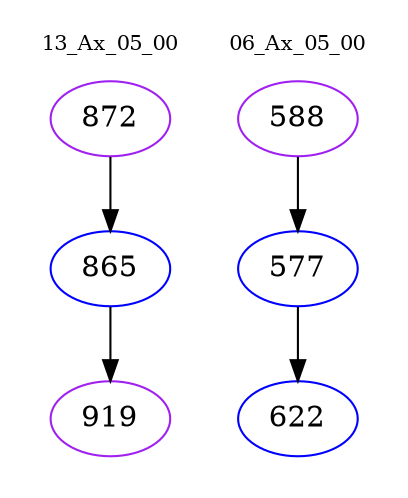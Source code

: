 digraph{
subgraph cluster_0 {
color = white
label = "13_Ax_05_00";
fontsize=10;
T0_872 [label="872", color="purple"]
T0_872 -> T0_865 [color="black"]
T0_865 [label="865", color="blue"]
T0_865 -> T0_919 [color="black"]
T0_919 [label="919", color="purple"]
}
subgraph cluster_1 {
color = white
label = "06_Ax_05_00";
fontsize=10;
T1_588 [label="588", color="purple"]
T1_588 -> T1_577 [color="black"]
T1_577 [label="577", color="blue"]
T1_577 -> T1_622 [color="black"]
T1_622 [label="622", color="blue"]
}
}
